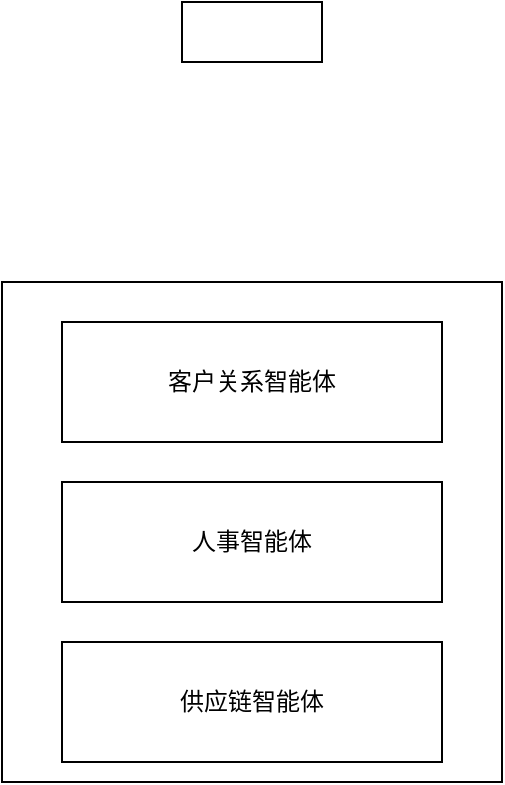 <mxfile version="27.1.6">
  <diagram name="第 1 页" id="CVOTVLWYAjomwm8Qlh1c">
    <mxGraphModel dx="1216" dy="813" grid="1" gridSize="10" guides="1" tooltips="1" connect="1" arrows="1" fold="1" page="1" pageScale="1" pageWidth="827" pageHeight="1169" math="0" shadow="0">
      <root>
        <mxCell id="0" />
        <mxCell id="1" parent="0" />
        <mxCell id="Pqzd3gjiMFRE1YsTW1qv-1" value="" style="whiteSpace=wrap;html=1;aspect=fixed;" vertex="1" parent="1">
          <mxGeometry x="100" y="220" width="250" height="250" as="geometry" />
        </mxCell>
        <mxCell id="Pqzd3gjiMFRE1YsTW1qv-2" value="客户关系智能体" style="rounded=0;whiteSpace=wrap;html=1;" vertex="1" parent="1">
          <mxGeometry x="130" y="240" width="190" height="60" as="geometry" />
        </mxCell>
        <mxCell id="Pqzd3gjiMFRE1YsTW1qv-3" value="人事智能体" style="rounded=0;whiteSpace=wrap;html=1;" vertex="1" parent="1">
          <mxGeometry x="130" y="320" width="190" height="60" as="geometry" />
        </mxCell>
        <mxCell id="Pqzd3gjiMFRE1YsTW1qv-5" value="供应链智能体" style="rounded=0;whiteSpace=wrap;html=1;align=center;" vertex="1" parent="1">
          <mxGeometry x="130" y="400" width="190" height="60" as="geometry" />
        </mxCell>
        <mxCell id="Pqzd3gjiMFRE1YsTW1qv-6" value="" style="rounded=0;whiteSpace=wrap;html=1;" vertex="1" parent="1">
          <mxGeometry x="190" y="80" width="70" height="30" as="geometry" />
        </mxCell>
      </root>
    </mxGraphModel>
  </diagram>
</mxfile>
